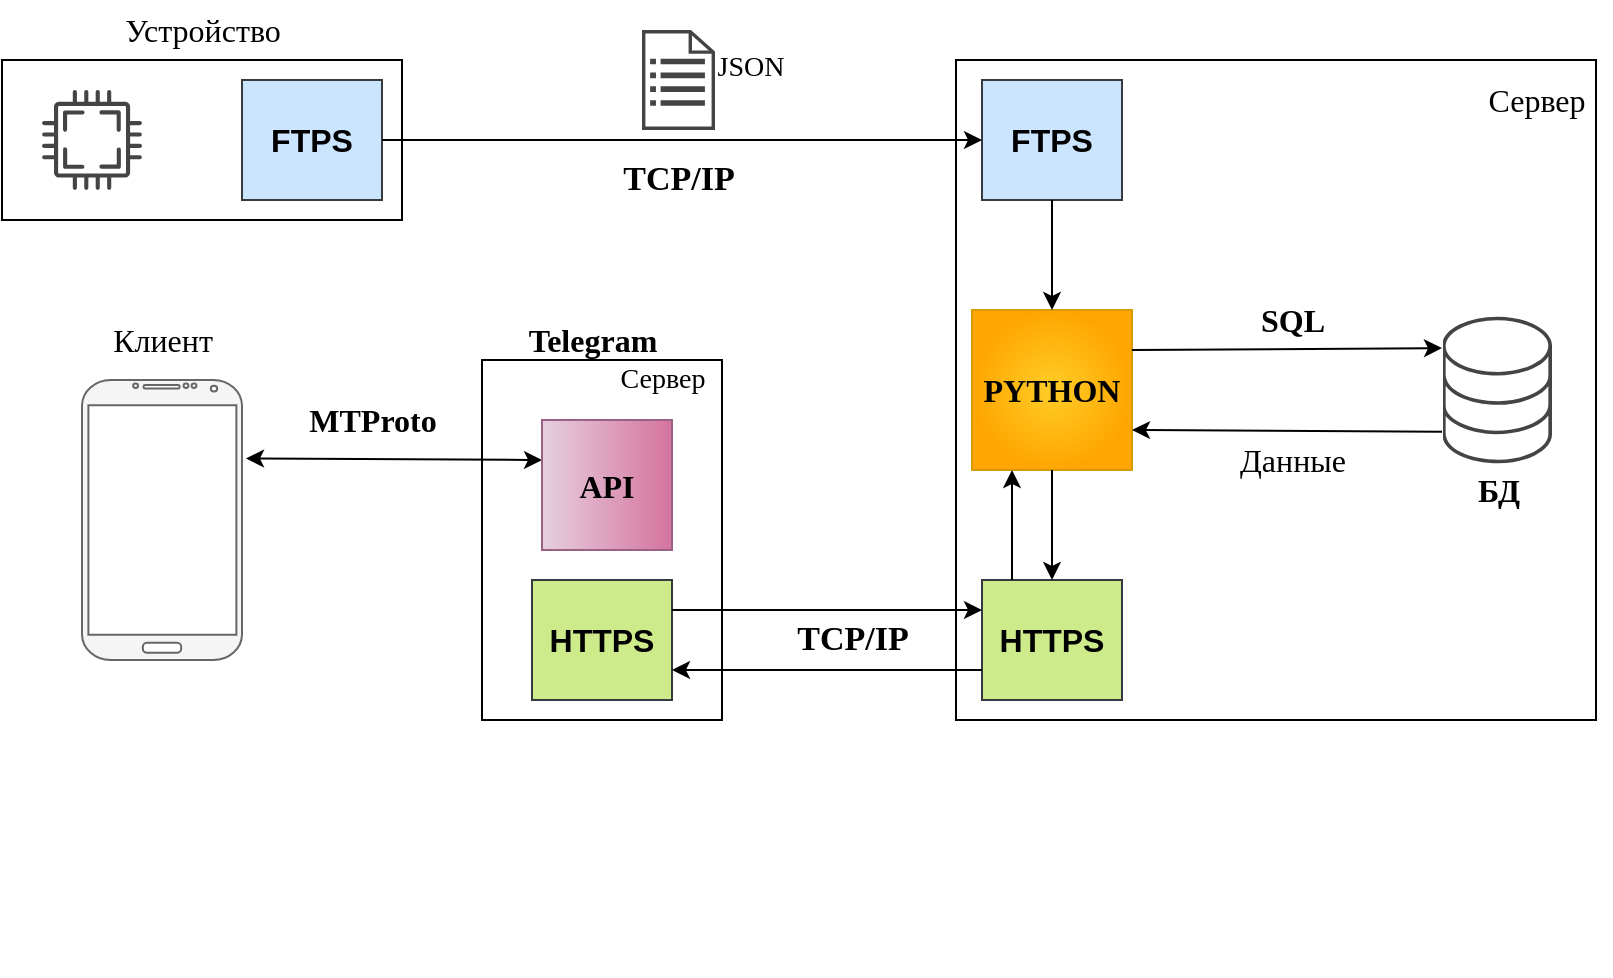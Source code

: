 <mxfile version="18.1.3" type="github">
  <diagram id="LOgnxP49ZgXyVvEcyjZ6" name="Page-1">
    <mxGraphModel dx="1021" dy="529" grid="1" gridSize="10" guides="1" tooltips="1" connect="1" arrows="1" fold="1" page="1" pageScale="1" pageWidth="827" pageHeight="1169" math="0" shadow="0">
      <root>
        <mxCell id="0" />
        <mxCell id="1" parent="0" />
        <mxCell id="0MzcDAW_ihwBQpmL2h_L-4" value="" style="rounded=0;whiteSpace=wrap;html=1;" vertex="1" parent="1">
          <mxGeometry x="40" y="40" width="200" height="80" as="geometry" />
        </mxCell>
        <mxCell id="0MzcDAW_ihwBQpmL2h_L-5" value="&lt;h2&gt;&lt;font size=&quot;1&quot;&gt;&lt;b&gt;&lt;font style=&quot;font-size: 16px;&quot;&gt;FTPS&lt;/font&gt;&lt;/b&gt;&lt;/font&gt;&lt;/h2&gt;" style="rounded=0;whiteSpace=wrap;html=1;fillColor=#cce5ff;strokeColor=#36393d;" vertex="1" parent="1">
          <mxGeometry x="530" y="50" width="70" height="60" as="geometry" />
        </mxCell>
        <mxCell id="0MzcDAW_ihwBQpmL2h_L-6" value="&lt;h2&gt;&lt;font size=&quot;1&quot;&gt;&lt;b&gt;&lt;font style=&quot;font-size: 16px;&quot;&gt;FTPS&lt;/font&gt;&lt;/b&gt;&lt;/font&gt;&lt;/h2&gt;" style="rounded=0;whiteSpace=wrap;html=1;fillColor=#cce5ff;strokeColor=#36393d;" vertex="1" parent="1">
          <mxGeometry x="160" y="50" width="70" height="60" as="geometry" />
        </mxCell>
        <mxCell id="0MzcDAW_ihwBQpmL2h_L-8" value="" style="endArrow=classic;html=1;rounded=0;fontSize=16;exitX=1;exitY=0.5;exitDx=0;exitDy=0;entryX=0;entryY=0.5;entryDx=0;entryDy=0;" edge="1" parent="1" source="0MzcDAW_ihwBQpmL2h_L-6" target="0MzcDAW_ihwBQpmL2h_L-5">
          <mxGeometry width="50" height="50" relative="1" as="geometry">
            <mxPoint x="420" y="250" as="sourcePoint" />
            <mxPoint x="470" y="200" as="targetPoint" />
          </mxGeometry>
        </mxCell>
        <mxCell id="0MzcDAW_ihwBQpmL2h_L-9" value="&lt;h4&gt;&lt;font face=&quot;Garamond&quot;&gt;&lt;b&gt;PYTHON&lt;/b&gt;&lt;/font&gt;&lt;/h4&gt;" style="whiteSpace=wrap;html=1;aspect=fixed;fontSize=16;fillColor=#ffcd28;strokeColor=#d79b00;gradientColor=#ffa500;gradientDirection=radial;" vertex="1" parent="1">
          <mxGeometry x="525" y="165" width="80" height="80" as="geometry" />
        </mxCell>
        <mxCell id="0MzcDAW_ihwBQpmL2h_L-10" value="" style="endArrow=classic;html=1;rounded=0;fontFamily=Garamond;fontSize=16;entryX=0.5;entryY=0;entryDx=0;entryDy=0;exitX=0.5;exitY=1;exitDx=0;exitDy=0;" edge="1" parent="1" source="0MzcDAW_ihwBQpmL2h_L-5" target="0MzcDAW_ihwBQpmL2h_L-9">
          <mxGeometry width="50" height="50" relative="1" as="geometry">
            <mxPoint x="380" y="230" as="sourcePoint" />
            <mxPoint x="430" y="180" as="targetPoint" />
          </mxGeometry>
        </mxCell>
        <mxCell id="0MzcDAW_ihwBQpmL2h_L-11" value="&lt;h2&gt;&lt;font style=&quot;font-size: 16px;&quot;&gt;&lt;b&gt;HTTPS&lt;/b&gt;&lt;/font&gt;&lt;/h2&gt;" style="rounded=0;whiteSpace=wrap;html=1;fillColor=#cdeb8b;strokeColor=#36393d;" vertex="1" parent="1">
          <mxGeometry x="530" y="300" width="70" height="60" as="geometry" />
        </mxCell>
        <mxCell id="0MzcDAW_ihwBQpmL2h_L-12" value="" style="verticalLabelPosition=bottom;verticalAlign=top;html=1;shadow=0;dashed=0;strokeWidth=1;shape=mxgraph.android.phone2;strokeColor=#666666;fontFamily=Garamond;fontSize=16;gradientDirection=north;fillColor=#f5f5f5;labelBackgroundColor=none;fontColor=#333333;" vertex="1" parent="1">
          <mxGeometry x="80" y="200" width="80" height="140" as="geometry" />
        </mxCell>
        <mxCell id="0MzcDAW_ihwBQpmL2h_L-14" value="" style="sketch=0;pointerEvents=1;shadow=0;dashed=0;html=1;strokeColor=none;fillColor=#434445;aspect=fixed;labelPosition=center;verticalLabelPosition=bottom;verticalAlign=top;align=center;outlineConnect=0;shape=mxgraph.vvd.cpu;fontFamily=Garamond;fontSize=16;" vertex="1" parent="1">
          <mxGeometry x="60" y="55" width="50" height="50" as="geometry" />
        </mxCell>
        <mxCell id="0MzcDAW_ihwBQpmL2h_L-15" value="" style="sketch=0;pointerEvents=1;shadow=0;dashed=0;html=1;strokeColor=none;fillColor=#434445;aspect=fixed;labelPosition=center;verticalLabelPosition=bottom;verticalAlign=top;align=center;outlineConnect=0;shape=mxgraph.vvd.storage;fontFamily=Garamond;fontSize=16;" vertex="1" parent="1">
          <mxGeometry x="760" y="168.34" width="55" height="73.33" as="geometry" />
        </mxCell>
        <mxCell id="0MzcDAW_ihwBQpmL2h_L-21" value="&lt;font face=&quot;Times New Roman&quot;&gt;Устройство&lt;/font&gt;" style="text;html=1;align=center;verticalAlign=middle;resizable=0;points=[];autosize=1;strokeColor=none;fillColor=none;fontSize=16;fontFamily=Garamond;" vertex="1" parent="1">
          <mxGeometry x="95" y="10" width="90" height="30" as="geometry" />
        </mxCell>
        <mxCell id="0MzcDAW_ihwBQpmL2h_L-22" value="Сервер" style="text;html=1;align=center;verticalAlign=middle;resizable=0;points=[];autosize=1;strokeColor=none;fillColor=none;fontSize=16;fontFamily=Times New Roman;" vertex="1" parent="1">
          <mxGeometry x="777" y="50" width="60" height="20" as="geometry" />
        </mxCell>
        <mxCell id="0MzcDAW_ihwBQpmL2h_L-23" value="&lt;b&gt;БД&lt;/b&gt;" style="text;html=1;align=center;verticalAlign=middle;resizable=0;points=[];autosize=1;strokeColor=none;fillColor=none;fontSize=16;fontFamily=Times New Roman;" vertex="1" parent="1">
          <mxGeometry x="767.5" y="245" width="40" height="20" as="geometry" />
        </mxCell>
        <mxCell id="0MzcDAW_ihwBQpmL2h_L-24" value="" style="sketch=0;pointerEvents=1;shadow=0;dashed=0;html=1;strokeColor=none;fillColor=#434445;aspect=fixed;labelPosition=center;verticalLabelPosition=bottom;verticalAlign=top;align=center;outlineConnect=0;shape=mxgraph.vvd.recovery_plan;fontFamily=Times New Roman;fontSize=16;" vertex="1" parent="1">
          <mxGeometry x="360" y="25" width="36.5" height="50" as="geometry" />
        </mxCell>
        <mxCell id="0MzcDAW_ihwBQpmL2h_L-25" value="&lt;font style=&quot;font-size: 17px;&quot;&gt;&lt;b&gt;TCP/IP&lt;/b&gt;&lt;/font&gt;" style="text;html=1;align=center;verticalAlign=middle;resizable=0;points=[];autosize=1;strokeColor=none;fillColor=none;fontSize=16;fontFamily=Times New Roman;" vertex="1" parent="1">
          <mxGeometry x="343.25" y="90" width="70" height="20" as="geometry" />
        </mxCell>
        <mxCell id="0MzcDAW_ihwBQpmL2h_L-26" value="&lt;font style=&quot;font-size: 14px;&quot;&gt;JSON&lt;/font&gt;" style="text;html=1;align=center;verticalAlign=bottom;resizable=0;points=[];autosize=1;strokeColor=none;fillColor=none;fontSize=17;fontFamily=Times New Roman;" vertex="1" parent="1">
          <mxGeometry x="389" y="25" width="50" height="30" as="geometry" />
        </mxCell>
        <mxCell id="0MzcDAW_ihwBQpmL2h_L-29" value="" style="aspect=fixed;fontFamily=Times New Roman;fontSize=14;fillColor=none;gradientColor=none;gradientDirection=north;labelBackgroundColor=default;fontColor=none;noLabel=1;shadow=0;strokeColor=#FFFFFF;" vertex="1" parent="1">
          <mxGeometry x="760" y="163.12" width="83.75" height="83.75" as="geometry" />
        </mxCell>
        <mxCell id="0MzcDAW_ihwBQpmL2h_L-30" value="" style="endArrow=classic;html=1;rounded=0;fontFamily=Times New Roman;fontSize=14;fontColor=none;exitX=1;exitY=0.25;exitDx=0;exitDy=0;entryX=0;entryY=0.25;entryDx=0;entryDy=0;" edge="1" parent="1" source="0MzcDAW_ihwBQpmL2h_L-9" target="0MzcDAW_ihwBQpmL2h_L-29">
          <mxGeometry width="50" height="50" relative="1" as="geometry">
            <mxPoint x="730" y="250" as="sourcePoint" />
            <mxPoint x="760" y="180" as="targetPoint" />
          </mxGeometry>
        </mxCell>
        <mxCell id="0MzcDAW_ihwBQpmL2h_L-32" value="" style="endArrow=classic;html=1;rounded=0;fontFamily=Times New Roman;fontSize=14;fontColor=none;entryX=1;entryY=0.75;entryDx=0;entryDy=0;exitX=0;exitY=0.75;exitDx=0;exitDy=0;" edge="1" parent="1" source="0MzcDAW_ihwBQpmL2h_L-29" target="0MzcDAW_ihwBQpmL2h_L-9">
          <mxGeometry width="50" height="50" relative="1" as="geometry">
            <mxPoint x="700" y="240" as="sourcePoint" />
            <mxPoint x="750" y="190" as="targetPoint" />
          </mxGeometry>
        </mxCell>
        <mxCell id="0MzcDAW_ihwBQpmL2h_L-34" value="" style="rounded=0;whiteSpace=wrap;html=1;shadow=0;labelBackgroundColor=default;fontFamily=Times New Roman;fontSize=14;fontColor=none;strokeColor=#000000;fillColor=none;gradientColor=none;gradientDirection=north;" vertex="1" parent="1">
          <mxGeometry x="517" y="40" width="320" height="330" as="geometry" />
        </mxCell>
        <mxCell id="0MzcDAW_ihwBQpmL2h_L-38" value="" style="endArrow=classic;html=1;rounded=0;fontFamily=Times New Roman;fontSize=14;fontColor=none;entryX=0.25;entryY=1;entryDx=0;entryDy=0;" edge="1" parent="1" target="0MzcDAW_ihwBQpmL2h_L-9">
          <mxGeometry width="50" height="50" relative="1" as="geometry">
            <mxPoint x="545" y="300" as="sourcePoint" />
            <mxPoint x="600" y="300" as="targetPoint" />
          </mxGeometry>
        </mxCell>
        <mxCell id="0MzcDAW_ihwBQpmL2h_L-39" value="" style="endArrow=classic;html=1;rounded=0;fontFamily=Times New Roman;fontSize=14;fontColor=none;exitX=0.5;exitY=1;exitDx=0;exitDy=0;entryX=0.5;entryY=0;entryDx=0;entryDy=0;" edge="1" parent="1" source="0MzcDAW_ihwBQpmL2h_L-9" target="0MzcDAW_ihwBQpmL2h_L-11">
          <mxGeometry width="50" height="50" relative="1" as="geometry">
            <mxPoint x="580" y="250" as="sourcePoint" />
            <mxPoint x="600" y="300" as="targetPoint" />
          </mxGeometry>
        </mxCell>
        <mxCell id="0MzcDAW_ihwBQpmL2h_L-40" value="" style="rounded=0;whiteSpace=wrap;html=1;shadow=0;labelBackgroundColor=default;fontFamily=Times New Roman;fontSize=14;fontColor=none;strokeColor=#000000;fillColor=none;gradientColor=none;gradientDirection=north;" vertex="1" parent="1">
          <mxGeometry x="280" y="190" width="120" height="180" as="geometry" />
        </mxCell>
        <mxCell id="0MzcDAW_ihwBQpmL2h_L-41" value="&lt;h2&gt;&lt;font style=&quot;font-size: 16px;&quot;&gt;&lt;b&gt;HTTPS&lt;/b&gt;&lt;/font&gt;&lt;/h2&gt;" style="rounded=0;whiteSpace=wrap;html=1;fillColor=#cdeb8b;strokeColor=#36393d;" vertex="1" parent="1">
          <mxGeometry x="305" y="300" width="70" height="60" as="geometry" />
        </mxCell>
        <mxCell id="0MzcDAW_ihwBQpmL2h_L-42" value="" style="endArrow=classic;html=1;rounded=0;fontFamily=Times New Roman;fontSize=14;fontColor=none;entryX=0;entryY=0.25;entryDx=0;entryDy=0;exitX=1;exitY=0.25;exitDx=0;exitDy=0;" edge="1" parent="1" source="0MzcDAW_ihwBQpmL2h_L-41" target="0MzcDAW_ihwBQpmL2h_L-11">
          <mxGeometry width="50" height="50" relative="1" as="geometry">
            <mxPoint x="340" y="380" as="sourcePoint" />
            <mxPoint x="390" y="330" as="targetPoint" />
          </mxGeometry>
        </mxCell>
        <mxCell id="0MzcDAW_ihwBQpmL2h_L-43" value="" style="endArrow=classic;html=1;rounded=0;fontFamily=Times New Roman;fontSize=14;fontColor=none;exitX=0;exitY=0.75;exitDx=0;exitDy=0;entryX=1;entryY=0.75;entryDx=0;entryDy=0;" edge="1" parent="1" source="0MzcDAW_ihwBQpmL2h_L-11" target="0MzcDAW_ihwBQpmL2h_L-41">
          <mxGeometry width="50" height="50" relative="1" as="geometry">
            <mxPoint x="340" y="380" as="sourcePoint" />
            <mxPoint x="390" y="330" as="targetPoint" />
          </mxGeometry>
        </mxCell>
        <mxCell id="0MzcDAW_ihwBQpmL2h_L-44" value="&lt;font style=&quot;font-size: 17px;&quot;&gt;&lt;b&gt;TCP/IP&lt;/b&gt;&lt;/font&gt;" style="text;html=1;align=center;verticalAlign=middle;resizable=0;points=[];autosize=1;strokeColor=none;fillColor=none;fontSize=16;fontFamily=Times New Roman;" vertex="1" parent="1">
          <mxGeometry x="430" y="320" width="70" height="20" as="geometry" />
        </mxCell>
        <mxCell id="0MzcDAW_ihwBQpmL2h_L-45" value="&lt;b&gt;&lt;font style=&quot;font-size: 16px;&quot;&gt;Telegram&lt;/font&gt;&lt;/b&gt;" style="text;html=1;align=center;verticalAlign=middle;resizable=0;points=[];autosize=1;strokeColor=none;fillColor=none;fontSize=14;fontFamily=Times New Roman;fontColor=none;" vertex="1" parent="1">
          <mxGeometry x="295" y="170" width="80" height="20" as="geometry" />
        </mxCell>
        <mxCell id="0MzcDAW_ihwBQpmL2h_L-46" value="Сервер" style="text;html=1;align=center;verticalAlign=middle;resizable=0;points=[];autosize=1;strokeColor=none;fillColor=none;fontSize=14;fontFamily=Times New Roman;fontColor=none;" vertex="1" parent="1">
          <mxGeometry x="340" y="190" width="60" height="20" as="geometry" />
        </mxCell>
        <mxCell id="0MzcDAW_ihwBQpmL2h_L-47" value="&lt;b&gt;SQL&lt;/b&gt;" style="text;html=1;align=center;verticalAlign=middle;resizable=0;points=[];autosize=1;strokeColor=none;fillColor=none;fontSize=16;fontFamily=Times New Roman;fontColor=none;" vertex="1" parent="1">
          <mxGeometry x="660" y="160" width="50" height="20" as="geometry" />
        </mxCell>
        <mxCell id="0MzcDAW_ihwBQpmL2h_L-48" value="Данные" style="text;html=1;align=center;verticalAlign=middle;resizable=0;points=[];autosize=1;strokeColor=none;fillColor=none;fontSize=16;fontFamily=Times New Roman;fontColor=none;" vertex="1" parent="1">
          <mxGeometry x="650" y="230" width="70" height="20" as="geometry" />
        </mxCell>
        <mxCell id="0MzcDAW_ihwBQpmL2h_L-50" value="" style="endArrow=classic;startArrow=classic;html=1;rounded=0;fontFamily=Times New Roman;fontSize=16;fontColor=none;exitX=1.025;exitY=0.28;exitDx=0;exitDy=0;exitPerimeter=0;" edge="1" parent="1" source="0MzcDAW_ihwBQpmL2h_L-12">
          <mxGeometry width="50" height="50" relative="1" as="geometry">
            <mxPoint x="270" y="290" as="sourcePoint" />
            <mxPoint x="310" y="240" as="targetPoint" />
          </mxGeometry>
        </mxCell>
        <mxCell id="0MzcDAW_ihwBQpmL2h_L-51" value="&lt;b&gt;MTProto&lt;/b&gt;" style="text;html=1;align=center;verticalAlign=middle;resizable=0;points=[];autosize=1;strokeColor=none;fillColor=none;fontSize=16;fontFamily=Times New Roman;fontColor=none;" vertex="1" parent="1">
          <mxGeometry x="185" y="210" width="80" height="20" as="geometry" />
        </mxCell>
        <mxCell id="0MzcDAW_ihwBQpmL2h_L-52" value="&lt;span style=&quot;&quot;&gt;&lt;b&gt;API&lt;/b&gt;&lt;/span&gt;" style="html=1;aspect=fixed;shadow=0;labelBackgroundColor=none;fontFamily=Times New Roman;fontSize=16;strokeColor=#996185;fillColor=#e6d0de;gradientColor=#D5739D;gradientDirection=east;labelBorderColor=none;whiteSpace=wrap;" vertex="1" parent="1">
          <mxGeometry x="310" y="220" width="65" height="65" as="geometry" />
        </mxCell>
        <mxCell id="0MzcDAW_ihwBQpmL2h_L-53" value="" style="shape=image;html=1;verticalAlign=top;verticalLabelPosition=bottom;labelBackgroundColor=#ffffff;imageAspect=0;aspect=fixed;image=https://cdn4.iconfinder.com/data/icons/socialcones/508/Telegram-128.png;shadow=0;labelBorderColor=none;fontFamily=Times New Roman;fontSize=16;fontColor=none;strokeColor=#000000;fillColor=none;gradientColor=#D5739D;gradientDirection=east;" vertex="1" parent="1">
          <mxGeometry x="101" y="251" width="38" height="38" as="geometry" />
        </mxCell>
        <mxCell id="0MzcDAW_ihwBQpmL2h_L-54" value="Клиент" style="text;html=1;align=center;verticalAlign=middle;resizable=0;points=[];autosize=1;strokeColor=none;fillColor=none;fontSize=16;fontFamily=Times New Roman;fontColor=none;" vertex="1" parent="1">
          <mxGeometry x="85" y="170" width="70" height="20" as="geometry" />
        </mxCell>
        <mxCell id="0MzcDAW_ihwBQpmL2h_L-55" value="" style="shape=image;html=1;verticalAlign=top;verticalLabelPosition=bottom;labelBackgroundColor=#ffffff;imageAspect=0;aspect=fixed;image=https://cdn2.iconfinder.com/data/icons/essential-web-4/50/barchart-graph-stat-statistics-summary-128.png;shadow=0;labelBorderColor=none;fontFamily=Times New Roman;fontSize=16;fontColor=none;strokeColor=#000000;fillColor=none;gradientColor=#D5739D;gradientDirection=east;strokeWidth=0;opacity=70;" vertex="1" parent="1">
          <mxGeometry x="152" y="370" width="128" height="128" as="geometry" />
        </mxCell>
      </root>
    </mxGraphModel>
  </diagram>
</mxfile>
